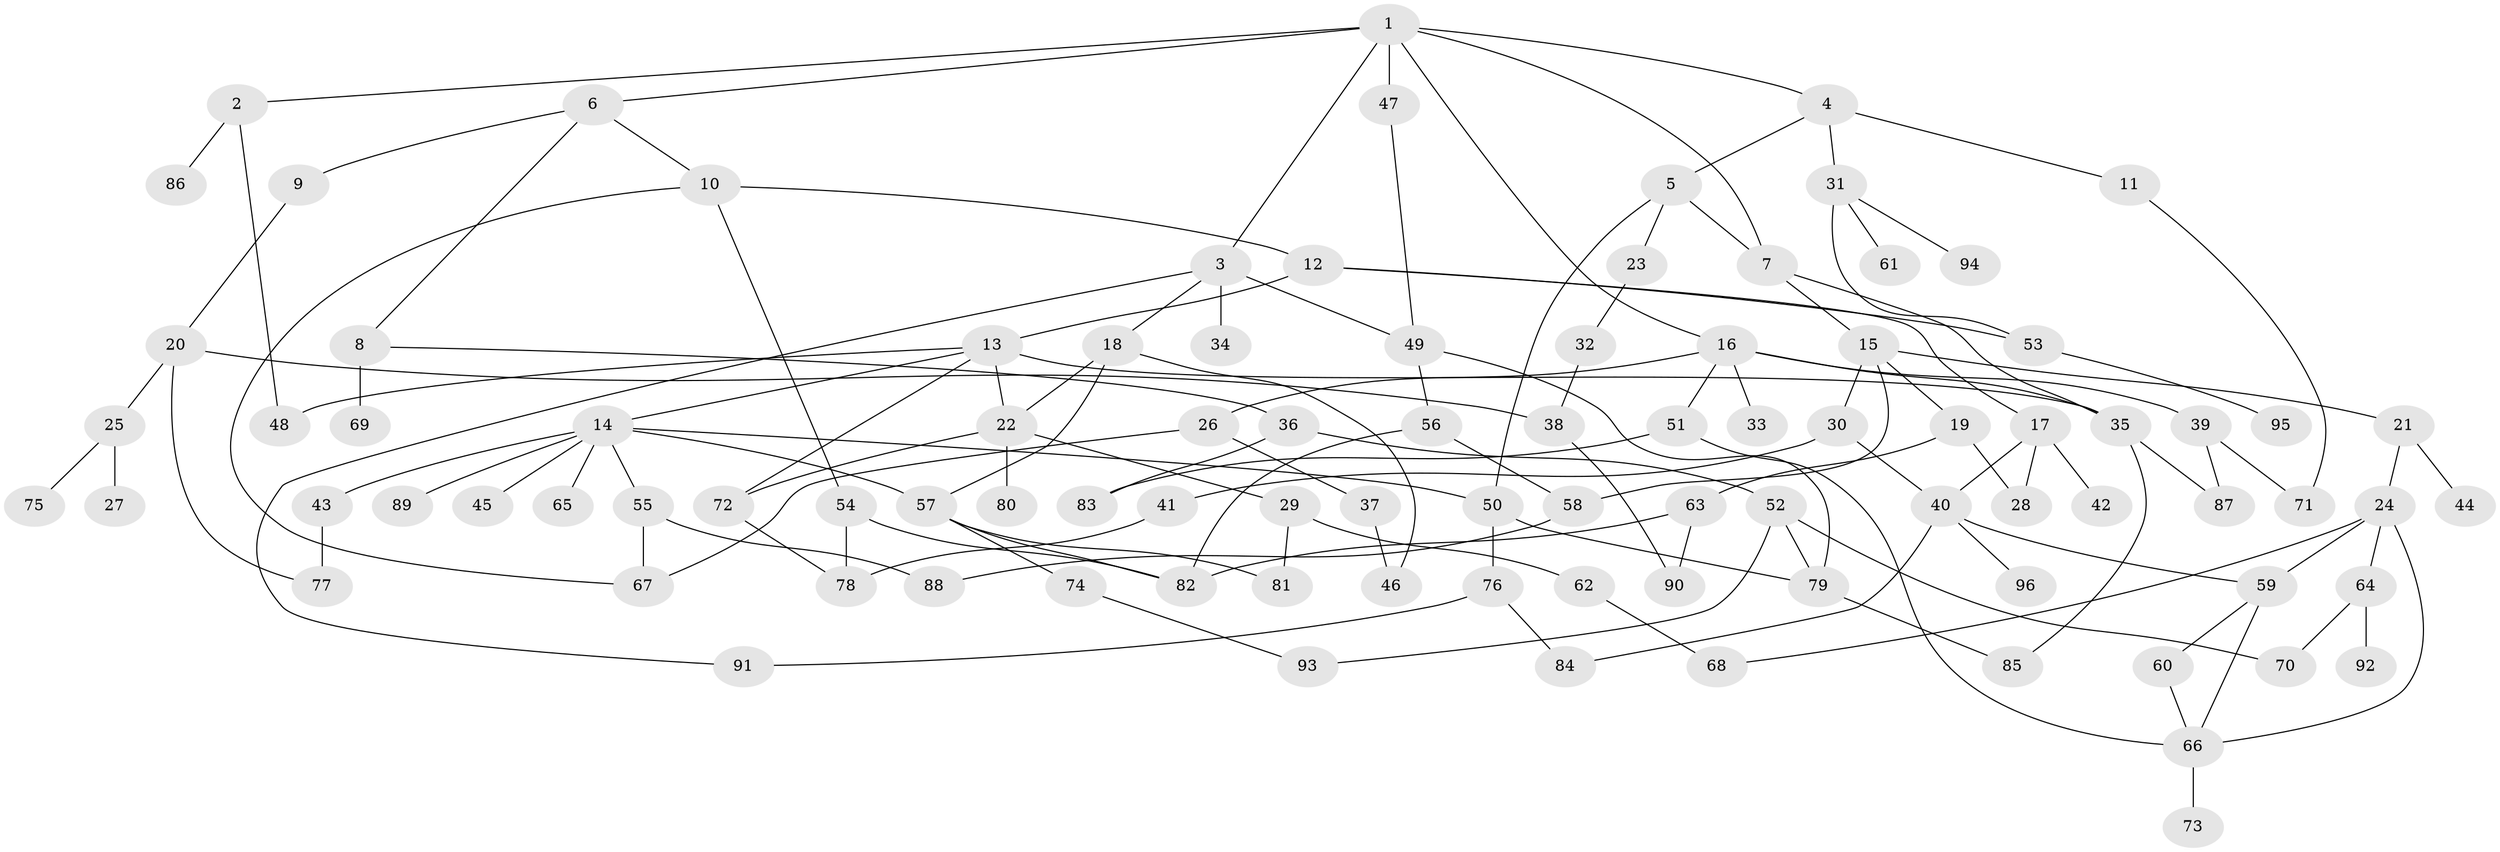 // Generated by graph-tools (version 1.1) at 2025/13/03/09/25 04:13:35]
// undirected, 96 vertices, 136 edges
graph export_dot {
graph [start="1"]
  node [color=gray90,style=filled];
  1;
  2;
  3;
  4;
  5;
  6;
  7;
  8;
  9;
  10;
  11;
  12;
  13;
  14;
  15;
  16;
  17;
  18;
  19;
  20;
  21;
  22;
  23;
  24;
  25;
  26;
  27;
  28;
  29;
  30;
  31;
  32;
  33;
  34;
  35;
  36;
  37;
  38;
  39;
  40;
  41;
  42;
  43;
  44;
  45;
  46;
  47;
  48;
  49;
  50;
  51;
  52;
  53;
  54;
  55;
  56;
  57;
  58;
  59;
  60;
  61;
  62;
  63;
  64;
  65;
  66;
  67;
  68;
  69;
  70;
  71;
  72;
  73;
  74;
  75;
  76;
  77;
  78;
  79;
  80;
  81;
  82;
  83;
  84;
  85;
  86;
  87;
  88;
  89;
  90;
  91;
  92;
  93;
  94;
  95;
  96;
  1 -- 2;
  1 -- 3;
  1 -- 4;
  1 -- 6;
  1 -- 16;
  1 -- 47;
  1 -- 7;
  2 -- 86;
  2 -- 48;
  3 -- 18;
  3 -- 34;
  3 -- 91;
  3 -- 49;
  4 -- 5;
  4 -- 11;
  4 -- 31;
  5 -- 7;
  5 -- 23;
  5 -- 50;
  6 -- 8;
  6 -- 9;
  6 -- 10;
  7 -- 15;
  7 -- 35;
  8 -- 36;
  8 -- 69;
  9 -- 20;
  10 -- 12;
  10 -- 54;
  10 -- 67;
  11 -- 71;
  12 -- 13;
  12 -- 17;
  12 -- 53;
  13 -- 14;
  13 -- 22;
  13 -- 48;
  13 -- 72;
  13 -- 35;
  14 -- 43;
  14 -- 45;
  14 -- 50;
  14 -- 55;
  14 -- 65;
  14 -- 89;
  14 -- 57;
  15 -- 19;
  15 -- 21;
  15 -- 30;
  15 -- 58;
  16 -- 26;
  16 -- 33;
  16 -- 39;
  16 -- 51;
  16 -- 35;
  17 -- 42;
  17 -- 40;
  17 -- 28;
  18 -- 57;
  18 -- 46;
  18 -- 22;
  19 -- 28;
  19 -- 63;
  20 -- 25;
  20 -- 38;
  20 -- 77;
  21 -- 24;
  21 -- 44;
  22 -- 29;
  22 -- 80;
  22 -- 72;
  23 -- 32;
  24 -- 59;
  24 -- 64;
  24 -- 68;
  24 -- 66;
  25 -- 27;
  25 -- 75;
  26 -- 37;
  26 -- 67;
  29 -- 62;
  29 -- 81;
  30 -- 40;
  30 -- 41;
  31 -- 53;
  31 -- 61;
  31 -- 94;
  32 -- 38;
  35 -- 87;
  35 -- 85;
  36 -- 52;
  36 -- 83;
  37 -- 46;
  38 -- 90;
  39 -- 87;
  39 -- 71;
  40 -- 96;
  40 -- 84;
  40 -- 59;
  41 -- 78;
  43 -- 77;
  47 -- 49;
  49 -- 56;
  49 -- 79;
  50 -- 76;
  50 -- 79;
  51 -- 66;
  51 -- 83;
  52 -- 70;
  52 -- 93;
  52 -- 79;
  53 -- 95;
  54 -- 82;
  54 -- 78;
  55 -- 67;
  55 -- 88;
  56 -- 58;
  56 -- 82;
  57 -- 74;
  57 -- 82;
  57 -- 81;
  58 -- 88;
  59 -- 60;
  59 -- 66;
  60 -- 66;
  62 -- 68;
  63 -- 82;
  63 -- 90;
  64 -- 92;
  64 -- 70;
  66 -- 73;
  72 -- 78;
  74 -- 93;
  76 -- 84;
  76 -- 91;
  79 -- 85;
}
